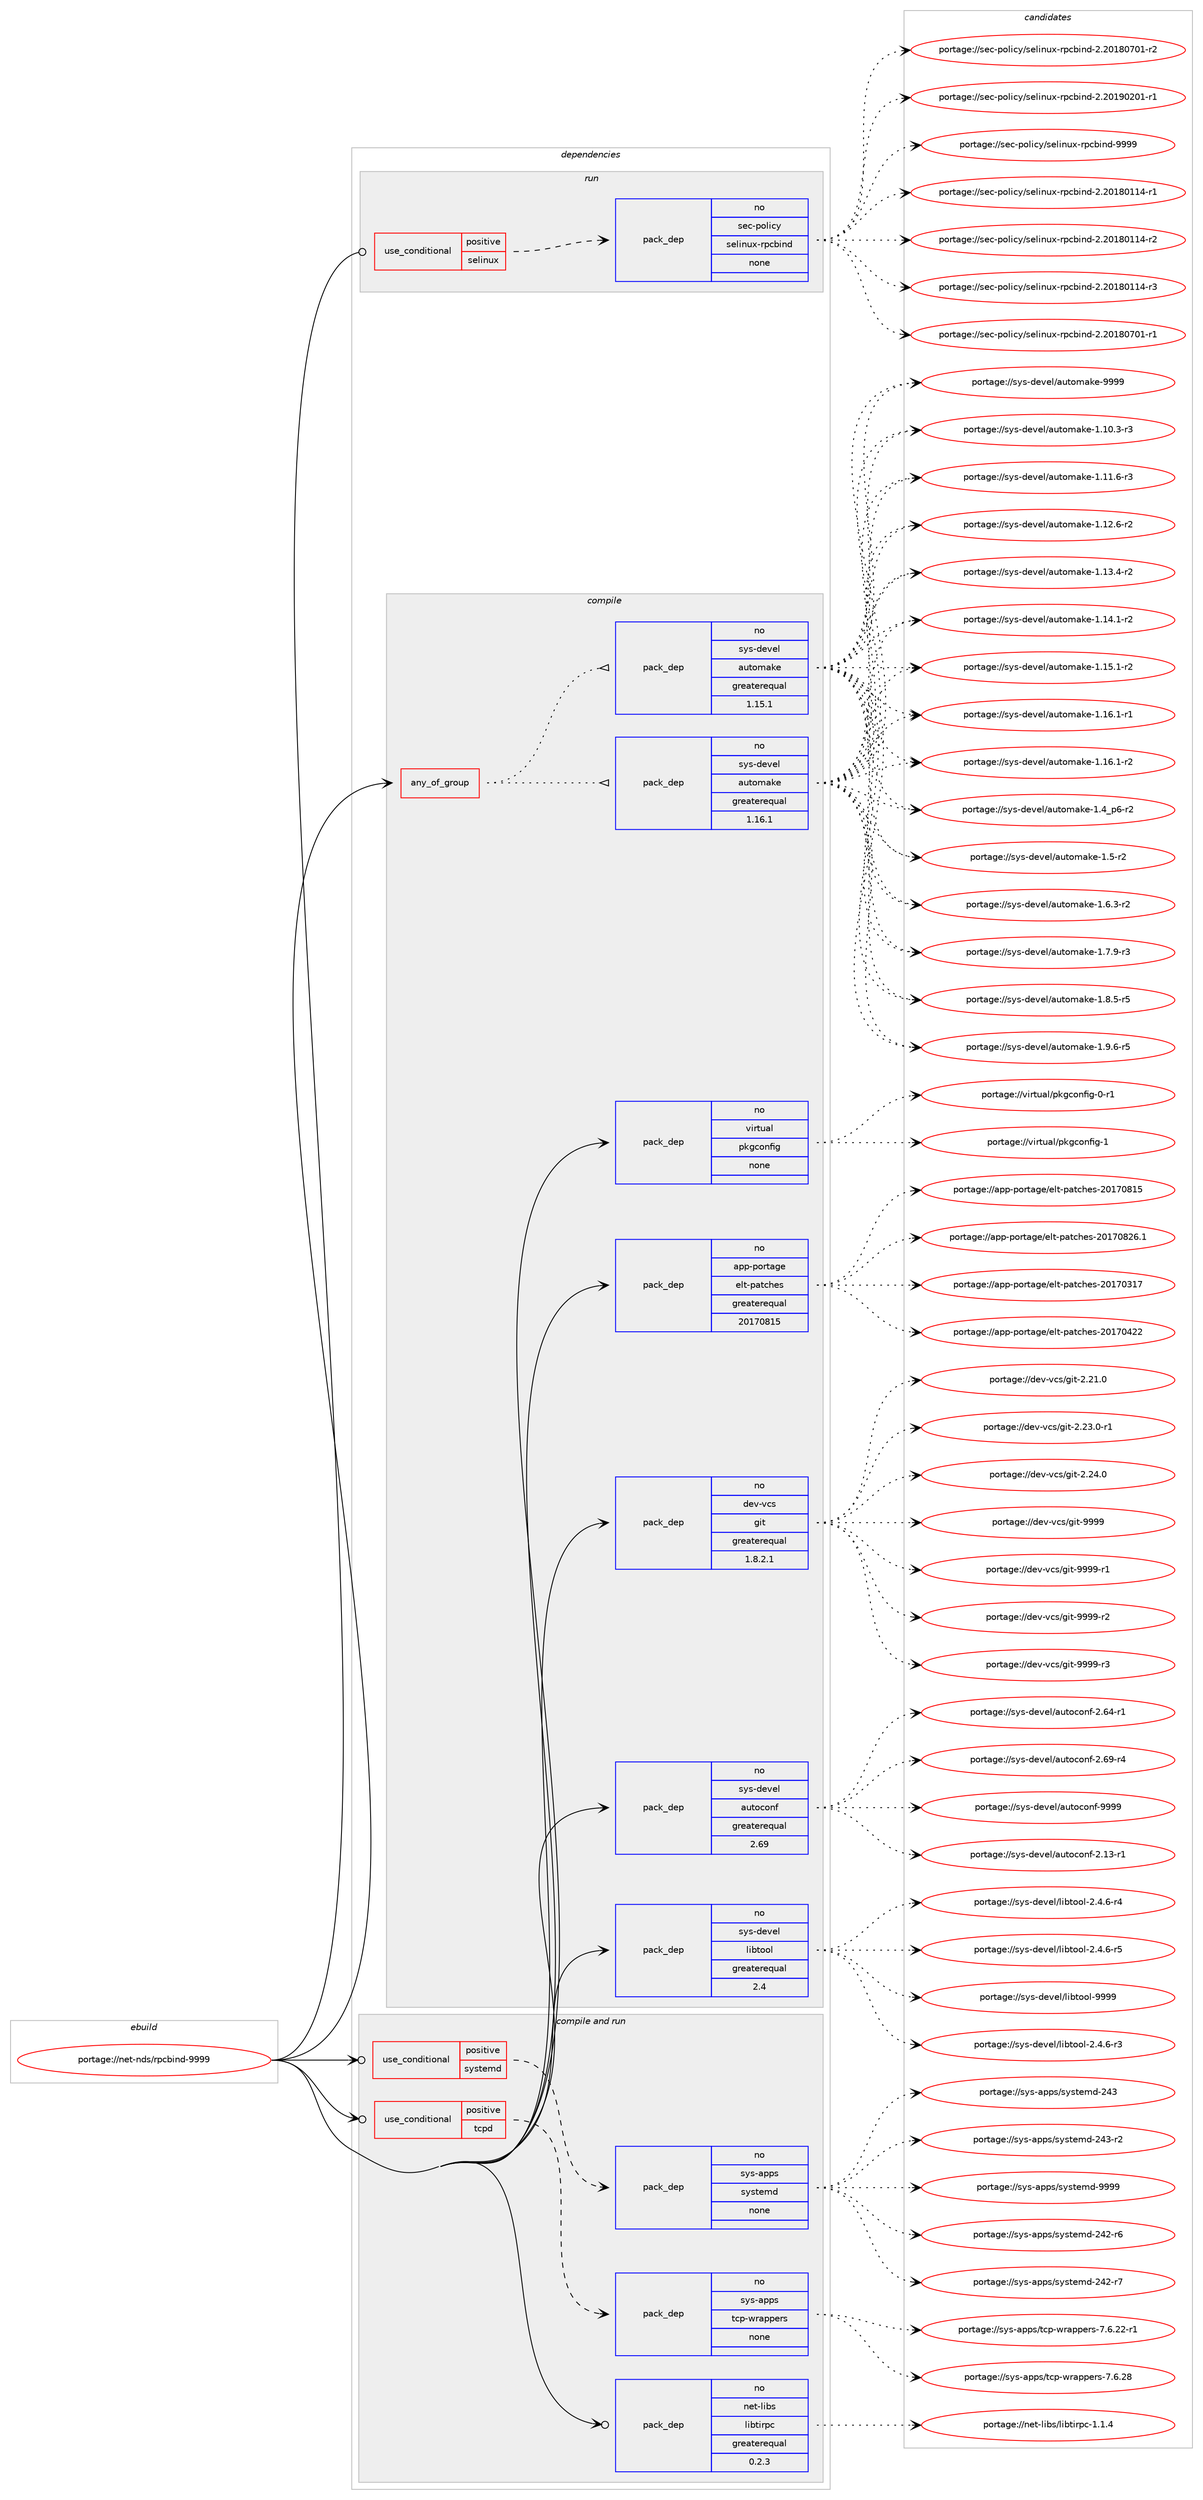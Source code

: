 digraph prolog {

# *************
# Graph options
# *************

newrank=true;
concentrate=true;
compound=true;
graph [rankdir=LR,fontname=Helvetica,fontsize=10,ranksep=1.5];#, ranksep=2.5, nodesep=0.2];
edge  [arrowhead=vee];
node  [fontname=Helvetica,fontsize=10];

# **********
# The ebuild
# **********

subgraph cluster_leftcol {
color=gray;
rank=same;
label=<<i>ebuild</i>>;
id [label="portage://net-nds/rpcbind-9999", color=red, width=4, href="../net-nds/rpcbind-9999.svg"];
}

# ****************
# The dependencies
# ****************

subgraph cluster_midcol {
color=gray;
label=<<i>dependencies</i>>;
subgraph cluster_compile {
fillcolor="#eeeeee";
style=filled;
label=<<i>compile</i>>;
subgraph any6087 {
dependency371805 [label=<<TABLE BORDER="0" CELLBORDER="1" CELLSPACING="0" CELLPADDING="4"><TR><TD CELLPADDING="10">any_of_group</TD></TR></TABLE>>, shape=none, color=red];subgraph pack272556 {
dependency371806 [label=<<TABLE BORDER="0" CELLBORDER="1" CELLSPACING="0" CELLPADDING="4" WIDTH="220"><TR><TD ROWSPAN="6" CELLPADDING="30">pack_dep</TD></TR><TR><TD WIDTH="110">no</TD></TR><TR><TD>sys-devel</TD></TR><TR><TD>automake</TD></TR><TR><TD>greaterequal</TD></TR><TR><TD>1.16.1</TD></TR></TABLE>>, shape=none, color=blue];
}
dependency371805:e -> dependency371806:w [weight=20,style="dotted",arrowhead="oinv"];
subgraph pack272557 {
dependency371807 [label=<<TABLE BORDER="0" CELLBORDER="1" CELLSPACING="0" CELLPADDING="4" WIDTH="220"><TR><TD ROWSPAN="6" CELLPADDING="30">pack_dep</TD></TR><TR><TD WIDTH="110">no</TD></TR><TR><TD>sys-devel</TD></TR><TR><TD>automake</TD></TR><TR><TD>greaterequal</TD></TR><TR><TD>1.15.1</TD></TR></TABLE>>, shape=none, color=blue];
}
dependency371805:e -> dependency371807:w [weight=20,style="dotted",arrowhead="oinv"];
}
id:e -> dependency371805:w [weight=20,style="solid",arrowhead="vee"];
subgraph pack272558 {
dependency371808 [label=<<TABLE BORDER="0" CELLBORDER="1" CELLSPACING="0" CELLPADDING="4" WIDTH="220"><TR><TD ROWSPAN="6" CELLPADDING="30">pack_dep</TD></TR><TR><TD WIDTH="110">no</TD></TR><TR><TD>app-portage</TD></TR><TR><TD>elt-patches</TD></TR><TR><TD>greaterequal</TD></TR><TR><TD>20170815</TD></TR></TABLE>>, shape=none, color=blue];
}
id:e -> dependency371808:w [weight=20,style="solid",arrowhead="vee"];
subgraph pack272559 {
dependency371809 [label=<<TABLE BORDER="0" CELLBORDER="1" CELLSPACING="0" CELLPADDING="4" WIDTH="220"><TR><TD ROWSPAN="6" CELLPADDING="30">pack_dep</TD></TR><TR><TD WIDTH="110">no</TD></TR><TR><TD>dev-vcs</TD></TR><TR><TD>git</TD></TR><TR><TD>greaterequal</TD></TR><TR><TD>1.8.2.1</TD></TR></TABLE>>, shape=none, color=blue];
}
id:e -> dependency371809:w [weight=20,style="solid",arrowhead="vee"];
subgraph pack272560 {
dependency371810 [label=<<TABLE BORDER="0" CELLBORDER="1" CELLSPACING="0" CELLPADDING="4" WIDTH="220"><TR><TD ROWSPAN="6" CELLPADDING="30">pack_dep</TD></TR><TR><TD WIDTH="110">no</TD></TR><TR><TD>sys-devel</TD></TR><TR><TD>autoconf</TD></TR><TR><TD>greaterequal</TD></TR><TR><TD>2.69</TD></TR></TABLE>>, shape=none, color=blue];
}
id:e -> dependency371810:w [weight=20,style="solid",arrowhead="vee"];
subgraph pack272561 {
dependency371811 [label=<<TABLE BORDER="0" CELLBORDER="1" CELLSPACING="0" CELLPADDING="4" WIDTH="220"><TR><TD ROWSPAN="6" CELLPADDING="30">pack_dep</TD></TR><TR><TD WIDTH="110">no</TD></TR><TR><TD>sys-devel</TD></TR><TR><TD>libtool</TD></TR><TR><TD>greaterequal</TD></TR><TR><TD>2.4</TD></TR></TABLE>>, shape=none, color=blue];
}
id:e -> dependency371811:w [weight=20,style="solid",arrowhead="vee"];
subgraph pack272562 {
dependency371812 [label=<<TABLE BORDER="0" CELLBORDER="1" CELLSPACING="0" CELLPADDING="4" WIDTH="220"><TR><TD ROWSPAN="6" CELLPADDING="30">pack_dep</TD></TR><TR><TD WIDTH="110">no</TD></TR><TR><TD>virtual</TD></TR><TR><TD>pkgconfig</TD></TR><TR><TD>none</TD></TR><TR><TD></TD></TR></TABLE>>, shape=none, color=blue];
}
id:e -> dependency371812:w [weight=20,style="solid",arrowhead="vee"];
}
subgraph cluster_compileandrun {
fillcolor="#eeeeee";
style=filled;
label=<<i>compile and run</i>>;
subgraph cond92973 {
dependency371813 [label=<<TABLE BORDER="0" CELLBORDER="1" CELLSPACING="0" CELLPADDING="4"><TR><TD ROWSPAN="3" CELLPADDING="10">use_conditional</TD></TR><TR><TD>positive</TD></TR><TR><TD>systemd</TD></TR></TABLE>>, shape=none, color=red];
subgraph pack272563 {
dependency371814 [label=<<TABLE BORDER="0" CELLBORDER="1" CELLSPACING="0" CELLPADDING="4" WIDTH="220"><TR><TD ROWSPAN="6" CELLPADDING="30">pack_dep</TD></TR><TR><TD WIDTH="110">no</TD></TR><TR><TD>sys-apps</TD></TR><TR><TD>systemd</TD></TR><TR><TD>none</TD></TR><TR><TD></TD></TR></TABLE>>, shape=none, color=blue];
}
dependency371813:e -> dependency371814:w [weight=20,style="dashed",arrowhead="vee"];
}
id:e -> dependency371813:w [weight=20,style="solid",arrowhead="odotvee"];
subgraph cond92974 {
dependency371815 [label=<<TABLE BORDER="0" CELLBORDER="1" CELLSPACING="0" CELLPADDING="4"><TR><TD ROWSPAN="3" CELLPADDING="10">use_conditional</TD></TR><TR><TD>positive</TD></TR><TR><TD>tcpd</TD></TR></TABLE>>, shape=none, color=red];
subgraph pack272564 {
dependency371816 [label=<<TABLE BORDER="0" CELLBORDER="1" CELLSPACING="0" CELLPADDING="4" WIDTH="220"><TR><TD ROWSPAN="6" CELLPADDING="30">pack_dep</TD></TR><TR><TD WIDTH="110">no</TD></TR><TR><TD>sys-apps</TD></TR><TR><TD>tcp-wrappers</TD></TR><TR><TD>none</TD></TR><TR><TD></TD></TR></TABLE>>, shape=none, color=blue];
}
dependency371815:e -> dependency371816:w [weight=20,style="dashed",arrowhead="vee"];
}
id:e -> dependency371815:w [weight=20,style="solid",arrowhead="odotvee"];
subgraph pack272565 {
dependency371817 [label=<<TABLE BORDER="0" CELLBORDER="1" CELLSPACING="0" CELLPADDING="4" WIDTH="220"><TR><TD ROWSPAN="6" CELLPADDING="30">pack_dep</TD></TR><TR><TD WIDTH="110">no</TD></TR><TR><TD>net-libs</TD></TR><TR><TD>libtirpc</TD></TR><TR><TD>greaterequal</TD></TR><TR><TD>0.2.3</TD></TR></TABLE>>, shape=none, color=blue];
}
id:e -> dependency371817:w [weight=20,style="solid",arrowhead="odotvee"];
}
subgraph cluster_run {
fillcolor="#eeeeee";
style=filled;
label=<<i>run</i>>;
subgraph cond92975 {
dependency371818 [label=<<TABLE BORDER="0" CELLBORDER="1" CELLSPACING="0" CELLPADDING="4"><TR><TD ROWSPAN="3" CELLPADDING="10">use_conditional</TD></TR><TR><TD>positive</TD></TR><TR><TD>selinux</TD></TR></TABLE>>, shape=none, color=red];
subgraph pack272566 {
dependency371819 [label=<<TABLE BORDER="0" CELLBORDER="1" CELLSPACING="0" CELLPADDING="4" WIDTH="220"><TR><TD ROWSPAN="6" CELLPADDING="30">pack_dep</TD></TR><TR><TD WIDTH="110">no</TD></TR><TR><TD>sec-policy</TD></TR><TR><TD>selinux-rpcbind</TD></TR><TR><TD>none</TD></TR><TR><TD></TD></TR></TABLE>>, shape=none, color=blue];
}
dependency371818:e -> dependency371819:w [weight=20,style="dashed",arrowhead="vee"];
}
id:e -> dependency371818:w [weight=20,style="solid",arrowhead="odot"];
}
}

# **************
# The candidates
# **************

subgraph cluster_choices {
rank=same;
color=gray;
label=<<i>candidates</i>>;

subgraph choice272556 {
color=black;
nodesep=1;
choiceportage11512111545100101118101108479711711611110997107101454946494846514511451 [label="portage://sys-devel/automake-1.10.3-r3", color=red, width=4,href="../sys-devel/automake-1.10.3-r3.svg"];
choiceportage11512111545100101118101108479711711611110997107101454946494946544511451 [label="portage://sys-devel/automake-1.11.6-r3", color=red, width=4,href="../sys-devel/automake-1.11.6-r3.svg"];
choiceportage11512111545100101118101108479711711611110997107101454946495046544511450 [label="portage://sys-devel/automake-1.12.6-r2", color=red, width=4,href="../sys-devel/automake-1.12.6-r2.svg"];
choiceportage11512111545100101118101108479711711611110997107101454946495146524511450 [label="portage://sys-devel/automake-1.13.4-r2", color=red, width=4,href="../sys-devel/automake-1.13.4-r2.svg"];
choiceportage11512111545100101118101108479711711611110997107101454946495246494511450 [label="portage://sys-devel/automake-1.14.1-r2", color=red, width=4,href="../sys-devel/automake-1.14.1-r2.svg"];
choiceportage11512111545100101118101108479711711611110997107101454946495346494511450 [label="portage://sys-devel/automake-1.15.1-r2", color=red, width=4,href="../sys-devel/automake-1.15.1-r2.svg"];
choiceportage11512111545100101118101108479711711611110997107101454946495446494511449 [label="portage://sys-devel/automake-1.16.1-r1", color=red, width=4,href="../sys-devel/automake-1.16.1-r1.svg"];
choiceportage11512111545100101118101108479711711611110997107101454946495446494511450 [label="portage://sys-devel/automake-1.16.1-r2", color=red, width=4,href="../sys-devel/automake-1.16.1-r2.svg"];
choiceportage115121115451001011181011084797117116111109971071014549465295112544511450 [label="portage://sys-devel/automake-1.4_p6-r2", color=red, width=4,href="../sys-devel/automake-1.4_p6-r2.svg"];
choiceportage11512111545100101118101108479711711611110997107101454946534511450 [label="portage://sys-devel/automake-1.5-r2", color=red, width=4,href="../sys-devel/automake-1.5-r2.svg"];
choiceportage115121115451001011181011084797117116111109971071014549465446514511450 [label="portage://sys-devel/automake-1.6.3-r2", color=red, width=4,href="../sys-devel/automake-1.6.3-r2.svg"];
choiceportage115121115451001011181011084797117116111109971071014549465546574511451 [label="portage://sys-devel/automake-1.7.9-r3", color=red, width=4,href="../sys-devel/automake-1.7.9-r3.svg"];
choiceportage115121115451001011181011084797117116111109971071014549465646534511453 [label="portage://sys-devel/automake-1.8.5-r5", color=red, width=4,href="../sys-devel/automake-1.8.5-r5.svg"];
choiceportage115121115451001011181011084797117116111109971071014549465746544511453 [label="portage://sys-devel/automake-1.9.6-r5", color=red, width=4,href="../sys-devel/automake-1.9.6-r5.svg"];
choiceportage115121115451001011181011084797117116111109971071014557575757 [label="portage://sys-devel/automake-9999", color=red, width=4,href="../sys-devel/automake-9999.svg"];
dependency371806:e -> choiceportage11512111545100101118101108479711711611110997107101454946494846514511451:w [style=dotted,weight="100"];
dependency371806:e -> choiceportage11512111545100101118101108479711711611110997107101454946494946544511451:w [style=dotted,weight="100"];
dependency371806:e -> choiceportage11512111545100101118101108479711711611110997107101454946495046544511450:w [style=dotted,weight="100"];
dependency371806:e -> choiceportage11512111545100101118101108479711711611110997107101454946495146524511450:w [style=dotted,weight="100"];
dependency371806:e -> choiceportage11512111545100101118101108479711711611110997107101454946495246494511450:w [style=dotted,weight="100"];
dependency371806:e -> choiceportage11512111545100101118101108479711711611110997107101454946495346494511450:w [style=dotted,weight="100"];
dependency371806:e -> choiceportage11512111545100101118101108479711711611110997107101454946495446494511449:w [style=dotted,weight="100"];
dependency371806:e -> choiceportage11512111545100101118101108479711711611110997107101454946495446494511450:w [style=dotted,weight="100"];
dependency371806:e -> choiceportage115121115451001011181011084797117116111109971071014549465295112544511450:w [style=dotted,weight="100"];
dependency371806:e -> choiceportage11512111545100101118101108479711711611110997107101454946534511450:w [style=dotted,weight="100"];
dependency371806:e -> choiceportage115121115451001011181011084797117116111109971071014549465446514511450:w [style=dotted,weight="100"];
dependency371806:e -> choiceportage115121115451001011181011084797117116111109971071014549465546574511451:w [style=dotted,weight="100"];
dependency371806:e -> choiceportage115121115451001011181011084797117116111109971071014549465646534511453:w [style=dotted,weight="100"];
dependency371806:e -> choiceportage115121115451001011181011084797117116111109971071014549465746544511453:w [style=dotted,weight="100"];
dependency371806:e -> choiceportage115121115451001011181011084797117116111109971071014557575757:w [style=dotted,weight="100"];
}
subgraph choice272557 {
color=black;
nodesep=1;
choiceportage11512111545100101118101108479711711611110997107101454946494846514511451 [label="portage://sys-devel/automake-1.10.3-r3", color=red, width=4,href="../sys-devel/automake-1.10.3-r3.svg"];
choiceportage11512111545100101118101108479711711611110997107101454946494946544511451 [label="portage://sys-devel/automake-1.11.6-r3", color=red, width=4,href="../sys-devel/automake-1.11.6-r3.svg"];
choiceportage11512111545100101118101108479711711611110997107101454946495046544511450 [label="portage://sys-devel/automake-1.12.6-r2", color=red, width=4,href="../sys-devel/automake-1.12.6-r2.svg"];
choiceportage11512111545100101118101108479711711611110997107101454946495146524511450 [label="portage://sys-devel/automake-1.13.4-r2", color=red, width=4,href="../sys-devel/automake-1.13.4-r2.svg"];
choiceportage11512111545100101118101108479711711611110997107101454946495246494511450 [label="portage://sys-devel/automake-1.14.1-r2", color=red, width=4,href="../sys-devel/automake-1.14.1-r2.svg"];
choiceportage11512111545100101118101108479711711611110997107101454946495346494511450 [label="portage://sys-devel/automake-1.15.1-r2", color=red, width=4,href="../sys-devel/automake-1.15.1-r2.svg"];
choiceportage11512111545100101118101108479711711611110997107101454946495446494511449 [label="portage://sys-devel/automake-1.16.1-r1", color=red, width=4,href="../sys-devel/automake-1.16.1-r1.svg"];
choiceportage11512111545100101118101108479711711611110997107101454946495446494511450 [label="portage://sys-devel/automake-1.16.1-r2", color=red, width=4,href="../sys-devel/automake-1.16.1-r2.svg"];
choiceportage115121115451001011181011084797117116111109971071014549465295112544511450 [label="portage://sys-devel/automake-1.4_p6-r2", color=red, width=4,href="../sys-devel/automake-1.4_p6-r2.svg"];
choiceportage11512111545100101118101108479711711611110997107101454946534511450 [label="portage://sys-devel/automake-1.5-r2", color=red, width=4,href="../sys-devel/automake-1.5-r2.svg"];
choiceportage115121115451001011181011084797117116111109971071014549465446514511450 [label="portage://sys-devel/automake-1.6.3-r2", color=red, width=4,href="../sys-devel/automake-1.6.3-r2.svg"];
choiceportage115121115451001011181011084797117116111109971071014549465546574511451 [label="portage://sys-devel/automake-1.7.9-r3", color=red, width=4,href="../sys-devel/automake-1.7.9-r3.svg"];
choiceportage115121115451001011181011084797117116111109971071014549465646534511453 [label="portage://sys-devel/automake-1.8.5-r5", color=red, width=4,href="../sys-devel/automake-1.8.5-r5.svg"];
choiceportage115121115451001011181011084797117116111109971071014549465746544511453 [label="portage://sys-devel/automake-1.9.6-r5", color=red, width=4,href="../sys-devel/automake-1.9.6-r5.svg"];
choiceportage115121115451001011181011084797117116111109971071014557575757 [label="portage://sys-devel/automake-9999", color=red, width=4,href="../sys-devel/automake-9999.svg"];
dependency371807:e -> choiceportage11512111545100101118101108479711711611110997107101454946494846514511451:w [style=dotted,weight="100"];
dependency371807:e -> choiceportage11512111545100101118101108479711711611110997107101454946494946544511451:w [style=dotted,weight="100"];
dependency371807:e -> choiceportage11512111545100101118101108479711711611110997107101454946495046544511450:w [style=dotted,weight="100"];
dependency371807:e -> choiceportage11512111545100101118101108479711711611110997107101454946495146524511450:w [style=dotted,weight="100"];
dependency371807:e -> choiceportage11512111545100101118101108479711711611110997107101454946495246494511450:w [style=dotted,weight="100"];
dependency371807:e -> choiceportage11512111545100101118101108479711711611110997107101454946495346494511450:w [style=dotted,weight="100"];
dependency371807:e -> choiceportage11512111545100101118101108479711711611110997107101454946495446494511449:w [style=dotted,weight="100"];
dependency371807:e -> choiceportage11512111545100101118101108479711711611110997107101454946495446494511450:w [style=dotted,weight="100"];
dependency371807:e -> choiceportage115121115451001011181011084797117116111109971071014549465295112544511450:w [style=dotted,weight="100"];
dependency371807:e -> choiceportage11512111545100101118101108479711711611110997107101454946534511450:w [style=dotted,weight="100"];
dependency371807:e -> choiceportage115121115451001011181011084797117116111109971071014549465446514511450:w [style=dotted,weight="100"];
dependency371807:e -> choiceportage115121115451001011181011084797117116111109971071014549465546574511451:w [style=dotted,weight="100"];
dependency371807:e -> choiceportage115121115451001011181011084797117116111109971071014549465646534511453:w [style=dotted,weight="100"];
dependency371807:e -> choiceportage115121115451001011181011084797117116111109971071014549465746544511453:w [style=dotted,weight="100"];
dependency371807:e -> choiceportage115121115451001011181011084797117116111109971071014557575757:w [style=dotted,weight="100"];
}
subgraph choice272558 {
color=black;
nodesep=1;
choiceportage97112112451121111141169710310147101108116451129711699104101115455048495548514955 [label="portage://app-portage/elt-patches-20170317", color=red, width=4,href="../app-portage/elt-patches-20170317.svg"];
choiceportage97112112451121111141169710310147101108116451129711699104101115455048495548525050 [label="portage://app-portage/elt-patches-20170422", color=red, width=4,href="../app-portage/elt-patches-20170422.svg"];
choiceportage97112112451121111141169710310147101108116451129711699104101115455048495548564953 [label="portage://app-portage/elt-patches-20170815", color=red, width=4,href="../app-portage/elt-patches-20170815.svg"];
choiceportage971121124511211111411697103101471011081164511297116991041011154550484955485650544649 [label="portage://app-portage/elt-patches-20170826.1", color=red, width=4,href="../app-portage/elt-patches-20170826.1.svg"];
dependency371808:e -> choiceportage97112112451121111141169710310147101108116451129711699104101115455048495548514955:w [style=dotted,weight="100"];
dependency371808:e -> choiceportage97112112451121111141169710310147101108116451129711699104101115455048495548525050:w [style=dotted,weight="100"];
dependency371808:e -> choiceportage97112112451121111141169710310147101108116451129711699104101115455048495548564953:w [style=dotted,weight="100"];
dependency371808:e -> choiceportage971121124511211111411697103101471011081164511297116991041011154550484955485650544649:w [style=dotted,weight="100"];
}
subgraph choice272559 {
color=black;
nodesep=1;
choiceportage10010111845118991154710310511645504650494648 [label="portage://dev-vcs/git-2.21.0", color=red, width=4,href="../dev-vcs/git-2.21.0.svg"];
choiceportage100101118451189911547103105116455046505146484511449 [label="portage://dev-vcs/git-2.23.0-r1", color=red, width=4,href="../dev-vcs/git-2.23.0-r1.svg"];
choiceportage10010111845118991154710310511645504650524648 [label="portage://dev-vcs/git-2.24.0", color=red, width=4,href="../dev-vcs/git-2.24.0.svg"];
choiceportage1001011184511899115471031051164557575757 [label="portage://dev-vcs/git-9999", color=red, width=4,href="../dev-vcs/git-9999.svg"];
choiceportage10010111845118991154710310511645575757574511449 [label="portage://dev-vcs/git-9999-r1", color=red, width=4,href="../dev-vcs/git-9999-r1.svg"];
choiceportage10010111845118991154710310511645575757574511450 [label="portage://dev-vcs/git-9999-r2", color=red, width=4,href="../dev-vcs/git-9999-r2.svg"];
choiceportage10010111845118991154710310511645575757574511451 [label="portage://dev-vcs/git-9999-r3", color=red, width=4,href="../dev-vcs/git-9999-r3.svg"];
dependency371809:e -> choiceportage10010111845118991154710310511645504650494648:w [style=dotted,weight="100"];
dependency371809:e -> choiceportage100101118451189911547103105116455046505146484511449:w [style=dotted,weight="100"];
dependency371809:e -> choiceportage10010111845118991154710310511645504650524648:w [style=dotted,weight="100"];
dependency371809:e -> choiceportage1001011184511899115471031051164557575757:w [style=dotted,weight="100"];
dependency371809:e -> choiceportage10010111845118991154710310511645575757574511449:w [style=dotted,weight="100"];
dependency371809:e -> choiceportage10010111845118991154710310511645575757574511450:w [style=dotted,weight="100"];
dependency371809:e -> choiceportage10010111845118991154710310511645575757574511451:w [style=dotted,weight="100"];
}
subgraph choice272560 {
color=black;
nodesep=1;
choiceportage1151211154510010111810110847971171161119911111010245504649514511449 [label="portage://sys-devel/autoconf-2.13-r1", color=red, width=4,href="../sys-devel/autoconf-2.13-r1.svg"];
choiceportage1151211154510010111810110847971171161119911111010245504654524511449 [label="portage://sys-devel/autoconf-2.64-r1", color=red, width=4,href="../sys-devel/autoconf-2.64-r1.svg"];
choiceportage1151211154510010111810110847971171161119911111010245504654574511452 [label="portage://sys-devel/autoconf-2.69-r4", color=red, width=4,href="../sys-devel/autoconf-2.69-r4.svg"];
choiceportage115121115451001011181011084797117116111991111101024557575757 [label="portage://sys-devel/autoconf-9999", color=red, width=4,href="../sys-devel/autoconf-9999.svg"];
dependency371810:e -> choiceportage1151211154510010111810110847971171161119911111010245504649514511449:w [style=dotted,weight="100"];
dependency371810:e -> choiceportage1151211154510010111810110847971171161119911111010245504654524511449:w [style=dotted,weight="100"];
dependency371810:e -> choiceportage1151211154510010111810110847971171161119911111010245504654574511452:w [style=dotted,weight="100"];
dependency371810:e -> choiceportage115121115451001011181011084797117116111991111101024557575757:w [style=dotted,weight="100"];
}
subgraph choice272561 {
color=black;
nodesep=1;
choiceportage1151211154510010111810110847108105981161111111084550465246544511451 [label="portage://sys-devel/libtool-2.4.6-r3", color=red, width=4,href="../sys-devel/libtool-2.4.6-r3.svg"];
choiceportage1151211154510010111810110847108105981161111111084550465246544511452 [label="portage://sys-devel/libtool-2.4.6-r4", color=red, width=4,href="../sys-devel/libtool-2.4.6-r4.svg"];
choiceportage1151211154510010111810110847108105981161111111084550465246544511453 [label="portage://sys-devel/libtool-2.4.6-r5", color=red, width=4,href="../sys-devel/libtool-2.4.6-r5.svg"];
choiceportage1151211154510010111810110847108105981161111111084557575757 [label="portage://sys-devel/libtool-9999", color=red, width=4,href="../sys-devel/libtool-9999.svg"];
dependency371811:e -> choiceportage1151211154510010111810110847108105981161111111084550465246544511451:w [style=dotted,weight="100"];
dependency371811:e -> choiceportage1151211154510010111810110847108105981161111111084550465246544511452:w [style=dotted,weight="100"];
dependency371811:e -> choiceportage1151211154510010111810110847108105981161111111084550465246544511453:w [style=dotted,weight="100"];
dependency371811:e -> choiceportage1151211154510010111810110847108105981161111111084557575757:w [style=dotted,weight="100"];
}
subgraph choice272562 {
color=black;
nodesep=1;
choiceportage11810511411611797108471121071039911111010210510345484511449 [label="portage://virtual/pkgconfig-0-r1", color=red, width=4,href="../virtual/pkgconfig-0-r1.svg"];
choiceportage1181051141161179710847112107103991111101021051034549 [label="portage://virtual/pkgconfig-1", color=red, width=4,href="../virtual/pkgconfig-1.svg"];
dependency371812:e -> choiceportage11810511411611797108471121071039911111010210510345484511449:w [style=dotted,weight="100"];
dependency371812:e -> choiceportage1181051141161179710847112107103991111101021051034549:w [style=dotted,weight="100"];
}
subgraph choice272563 {
color=black;
nodesep=1;
choiceportage115121115459711211211547115121115116101109100455052504511454 [label="portage://sys-apps/systemd-242-r6", color=red, width=4,href="../sys-apps/systemd-242-r6.svg"];
choiceportage115121115459711211211547115121115116101109100455052504511455 [label="portage://sys-apps/systemd-242-r7", color=red, width=4,href="../sys-apps/systemd-242-r7.svg"];
choiceportage11512111545971121121154711512111511610110910045505251 [label="portage://sys-apps/systemd-243", color=red, width=4,href="../sys-apps/systemd-243.svg"];
choiceportage115121115459711211211547115121115116101109100455052514511450 [label="portage://sys-apps/systemd-243-r2", color=red, width=4,href="../sys-apps/systemd-243-r2.svg"];
choiceportage1151211154597112112115471151211151161011091004557575757 [label="portage://sys-apps/systemd-9999", color=red, width=4,href="../sys-apps/systemd-9999.svg"];
dependency371814:e -> choiceportage115121115459711211211547115121115116101109100455052504511454:w [style=dotted,weight="100"];
dependency371814:e -> choiceportage115121115459711211211547115121115116101109100455052504511455:w [style=dotted,weight="100"];
dependency371814:e -> choiceportage11512111545971121121154711512111511610110910045505251:w [style=dotted,weight="100"];
dependency371814:e -> choiceportage115121115459711211211547115121115116101109100455052514511450:w [style=dotted,weight="100"];
dependency371814:e -> choiceportage1151211154597112112115471151211151161011091004557575757:w [style=dotted,weight="100"];
}
subgraph choice272564 {
color=black;
nodesep=1;
choiceportage115121115459711211211547116991124511911497112112101114115455546544650504511449 [label="portage://sys-apps/tcp-wrappers-7.6.22-r1", color=red, width=4,href="../sys-apps/tcp-wrappers-7.6.22-r1.svg"];
choiceportage11512111545971121121154711699112451191149711211210111411545554654465056 [label="portage://sys-apps/tcp-wrappers-7.6.28", color=red, width=4,href="../sys-apps/tcp-wrappers-7.6.28.svg"];
dependency371816:e -> choiceportage115121115459711211211547116991124511911497112112101114115455546544650504511449:w [style=dotted,weight="100"];
dependency371816:e -> choiceportage11512111545971121121154711699112451191149711211210111411545554654465056:w [style=dotted,weight="100"];
}
subgraph choice272565 {
color=black;
nodesep=1;
choiceportage1101011164510810598115471081059811610511411299454946494652 [label="portage://net-libs/libtirpc-1.1.4", color=red, width=4,href="../net-libs/libtirpc-1.1.4.svg"];
dependency371817:e -> choiceportage1101011164510810598115471081059811610511411299454946494652:w [style=dotted,weight="100"];
}
subgraph choice272566 {
color=black;
nodesep=1;
choiceportage1151019945112111108105991214711510110810511011712045114112999810511010045504650484956484949524511449 [label="portage://sec-policy/selinux-rpcbind-2.20180114-r1", color=red, width=4,href="../sec-policy/selinux-rpcbind-2.20180114-r1.svg"];
choiceportage1151019945112111108105991214711510110810511011712045114112999810511010045504650484956484949524511450 [label="portage://sec-policy/selinux-rpcbind-2.20180114-r2", color=red, width=4,href="../sec-policy/selinux-rpcbind-2.20180114-r2.svg"];
choiceportage1151019945112111108105991214711510110810511011712045114112999810511010045504650484956484949524511451 [label="portage://sec-policy/selinux-rpcbind-2.20180114-r3", color=red, width=4,href="../sec-policy/selinux-rpcbind-2.20180114-r3.svg"];
choiceportage1151019945112111108105991214711510110810511011712045114112999810511010045504650484956485548494511449 [label="portage://sec-policy/selinux-rpcbind-2.20180701-r1", color=red, width=4,href="../sec-policy/selinux-rpcbind-2.20180701-r1.svg"];
choiceportage1151019945112111108105991214711510110810511011712045114112999810511010045504650484956485548494511450 [label="portage://sec-policy/selinux-rpcbind-2.20180701-r2", color=red, width=4,href="../sec-policy/selinux-rpcbind-2.20180701-r2.svg"];
choiceportage1151019945112111108105991214711510110810511011712045114112999810511010045504650484957485048494511449 [label="portage://sec-policy/selinux-rpcbind-2.20190201-r1", color=red, width=4,href="../sec-policy/selinux-rpcbind-2.20190201-r1.svg"];
choiceportage115101994511211110810599121471151011081051101171204511411299981051101004557575757 [label="portage://sec-policy/selinux-rpcbind-9999", color=red, width=4,href="../sec-policy/selinux-rpcbind-9999.svg"];
dependency371819:e -> choiceportage1151019945112111108105991214711510110810511011712045114112999810511010045504650484956484949524511449:w [style=dotted,weight="100"];
dependency371819:e -> choiceportage1151019945112111108105991214711510110810511011712045114112999810511010045504650484956484949524511450:w [style=dotted,weight="100"];
dependency371819:e -> choiceportage1151019945112111108105991214711510110810511011712045114112999810511010045504650484956484949524511451:w [style=dotted,weight="100"];
dependency371819:e -> choiceportage1151019945112111108105991214711510110810511011712045114112999810511010045504650484956485548494511449:w [style=dotted,weight="100"];
dependency371819:e -> choiceportage1151019945112111108105991214711510110810511011712045114112999810511010045504650484956485548494511450:w [style=dotted,weight="100"];
dependency371819:e -> choiceportage1151019945112111108105991214711510110810511011712045114112999810511010045504650484957485048494511449:w [style=dotted,weight="100"];
dependency371819:e -> choiceportage115101994511211110810599121471151011081051101171204511411299981051101004557575757:w [style=dotted,weight="100"];
}
}

}
